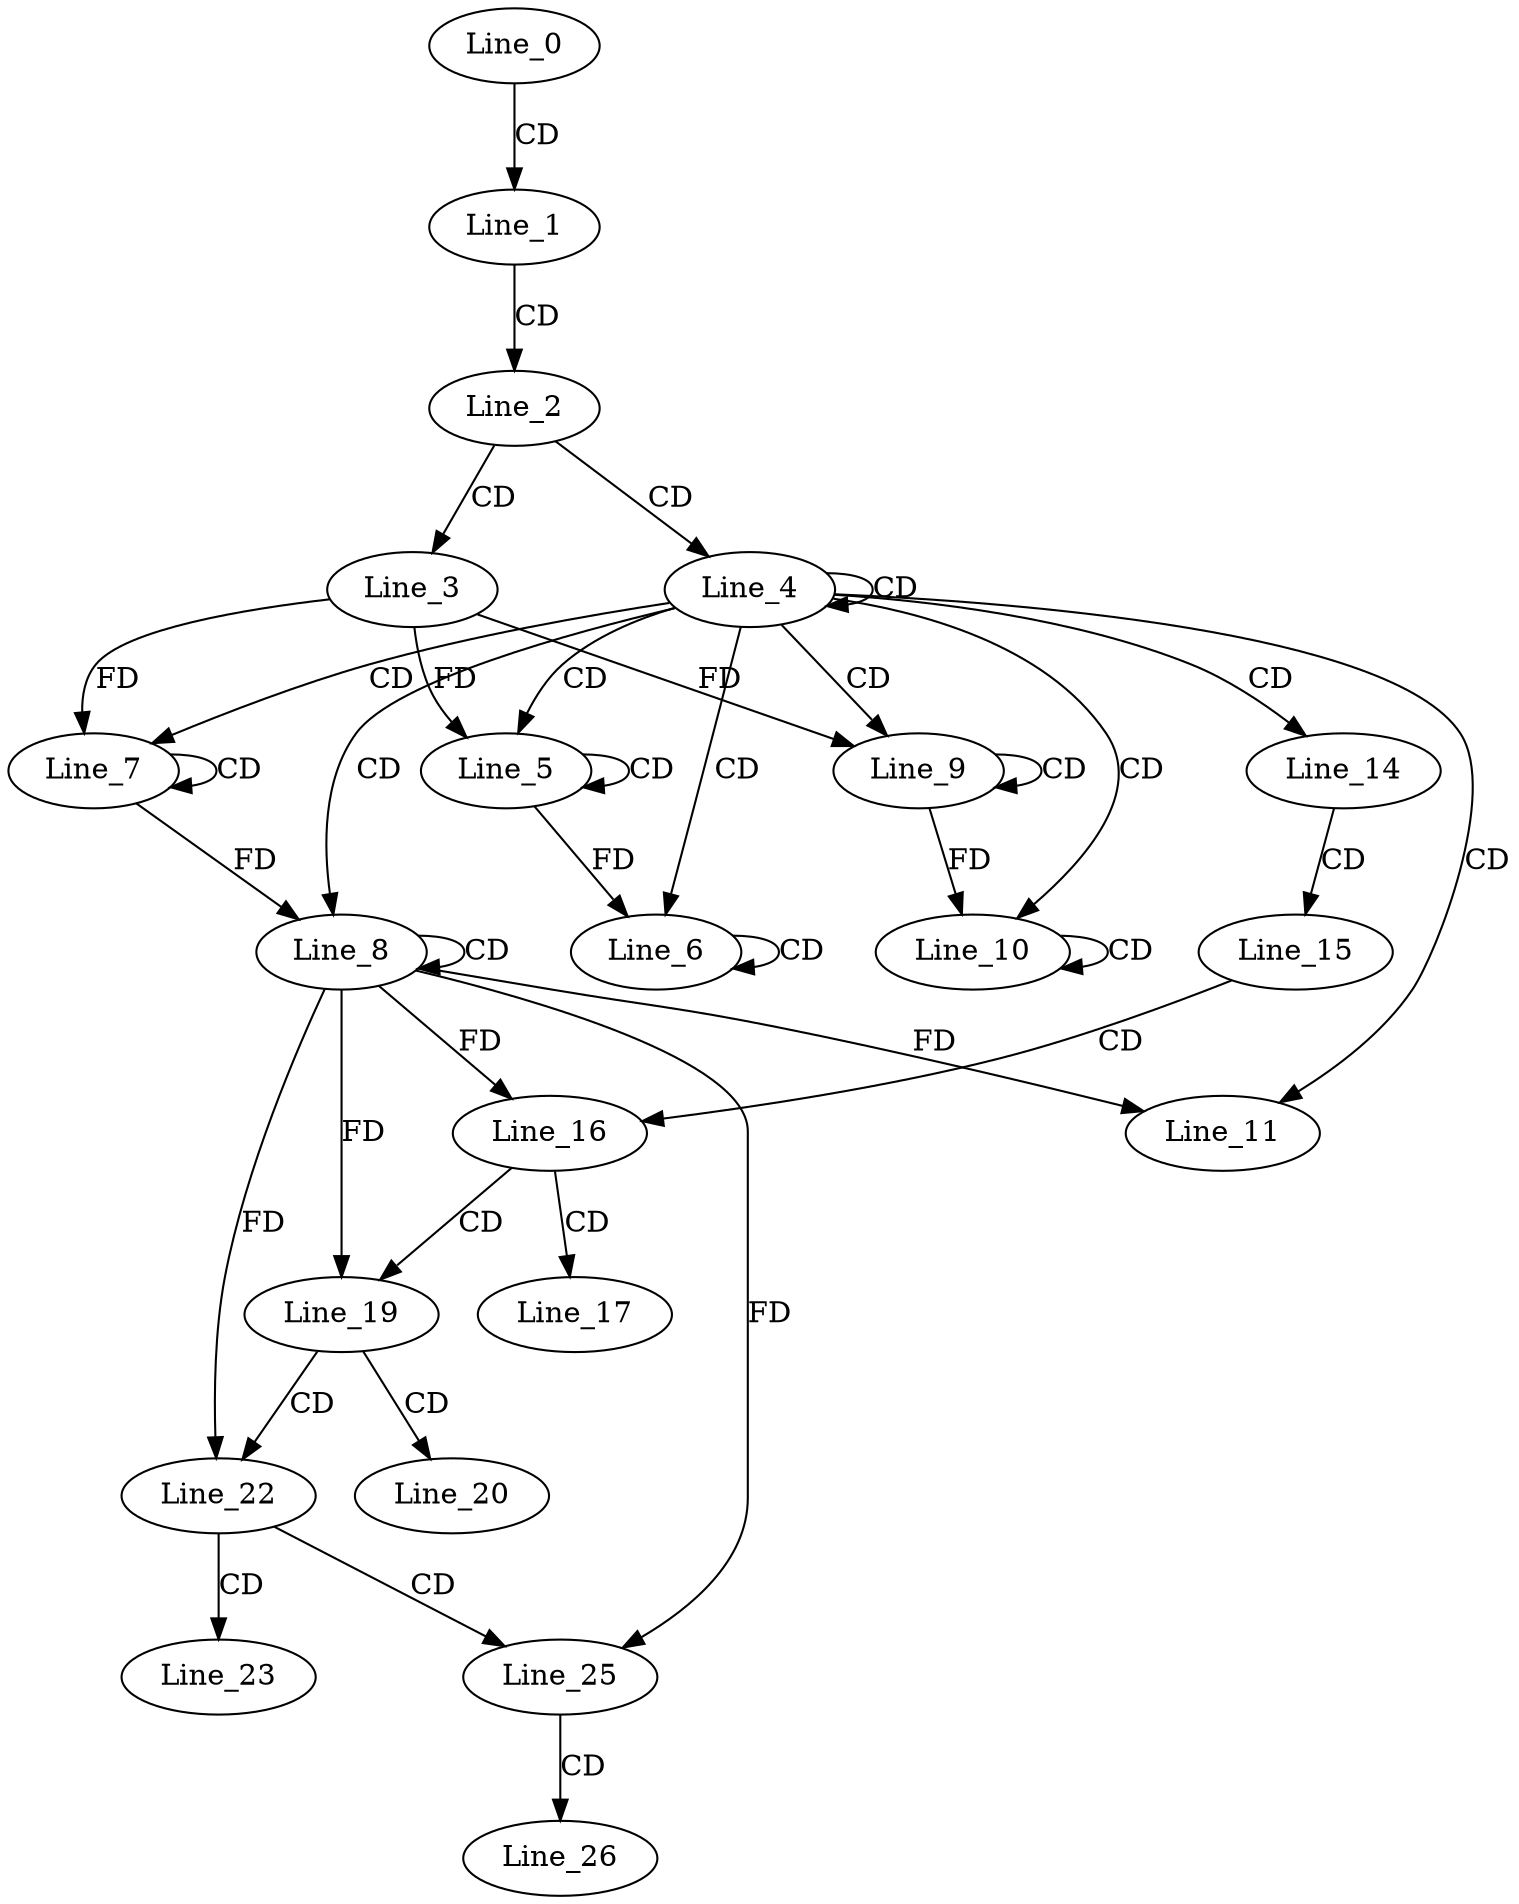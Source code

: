 digraph G {
  Line_0;
  Line_1;
  Line_2;
  Line_3;
  Line_4;
  Line_5;
  Line_5;
  Line_6;
  Line_6;
  Line_7;
  Line_7;
  Line_8;
  Line_8;
  Line_9;
  Line_9;
  Line_10;
  Line_10;
  Line_11;
  Line_14;
  Line_15;
  Line_16;
  Line_17;
  Line_19;
  Line_20;
  Line_22;
  Line_23;
  Line_25;
  Line_26;
  Line_0 -> Line_1 [ label="CD" ];
  Line_1 -> Line_2 [ label="CD" ];
  Line_2 -> Line_3 [ label="CD" ];
  Line_2 -> Line_4 [ label="CD" ];
  Line_4 -> Line_4 [ label="CD" ];
  Line_4 -> Line_5 [ label="CD" ];
  Line_5 -> Line_5 [ label="CD" ];
  Line_3 -> Line_5 [ label="FD" ];
  Line_4 -> Line_6 [ label="CD" ];
  Line_6 -> Line_6 [ label="CD" ];
  Line_5 -> Line_6 [ label="FD" ];
  Line_4 -> Line_7 [ label="CD" ];
  Line_7 -> Line_7 [ label="CD" ];
  Line_3 -> Line_7 [ label="FD" ];
  Line_4 -> Line_8 [ label="CD" ];
  Line_8 -> Line_8 [ label="CD" ];
  Line_7 -> Line_8 [ label="FD" ];
  Line_4 -> Line_9 [ label="CD" ];
  Line_9 -> Line_9 [ label="CD" ];
  Line_3 -> Line_9 [ label="FD" ];
  Line_4 -> Line_10 [ label="CD" ];
  Line_10 -> Line_10 [ label="CD" ];
  Line_9 -> Line_10 [ label="FD" ];
  Line_4 -> Line_11 [ label="CD" ];
  Line_8 -> Line_11 [ label="FD" ];
  Line_4 -> Line_14 [ label="CD" ];
  Line_14 -> Line_15 [ label="CD" ];
  Line_15 -> Line_16 [ label="CD" ];
  Line_8 -> Line_16 [ label="FD" ];
  Line_16 -> Line_17 [ label="CD" ];
  Line_16 -> Line_19 [ label="CD" ];
  Line_8 -> Line_19 [ label="FD" ];
  Line_19 -> Line_20 [ label="CD" ];
  Line_19 -> Line_22 [ label="CD" ];
  Line_8 -> Line_22 [ label="FD" ];
  Line_22 -> Line_23 [ label="CD" ];
  Line_22 -> Line_25 [ label="CD" ];
  Line_8 -> Line_25 [ label="FD" ];
  Line_25 -> Line_26 [ label="CD" ];
}

